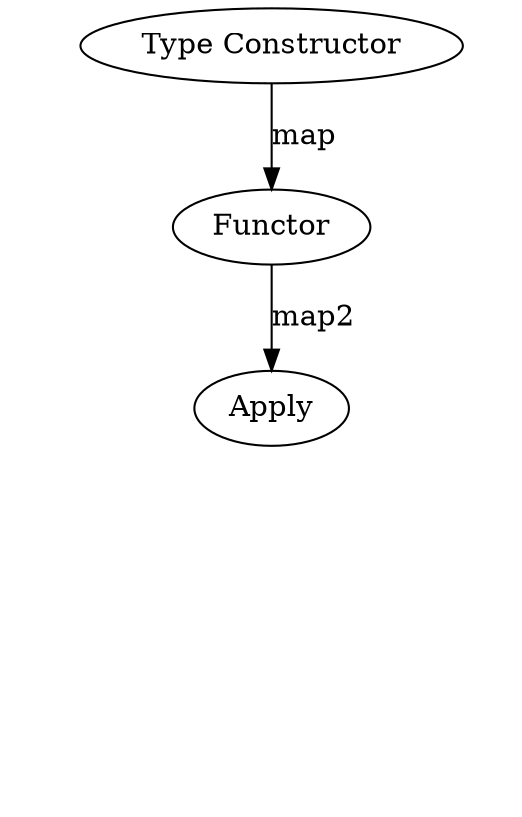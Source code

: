digraph {
    Nothing[label="Type Constructor"]
    Functor
    Apply
    Applicative[style="invis"]
    FlatMap[style="invis"]
    Monad[style="invis"]

    Nothing -> Functor[label="map"]
    Functor -> Apply[label="map2"]
    Apply -> Applicative[label="pure" style="invis"]
    Apply -> FlatMap[label="flatMap" style="invis"]
    Applicative -> Monad[label="flatMap" style="invis"]
    FlatMap -> Monad[label="pure" style="invis"]
}

